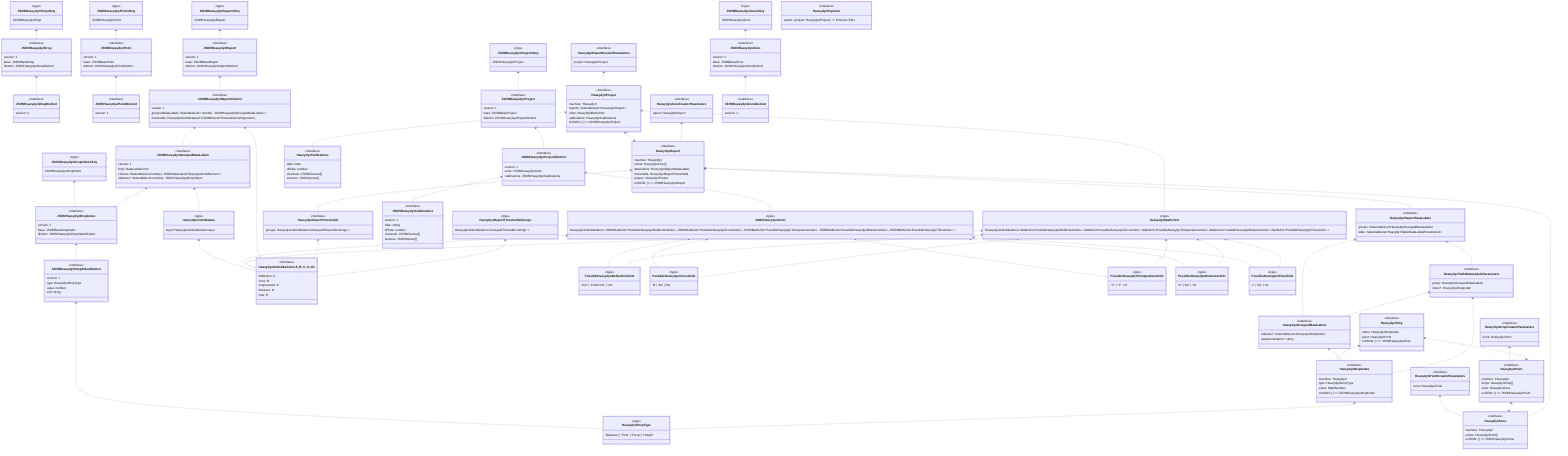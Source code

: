 classDiagram
class HeavydynDropCreatorParameters {
  <<interface>>
  point: HeavydynPoint
}
HeavydynDropCreatorParameters <.. HeavydynPoint


class JSONHeavydynDropVAny {
  <<type>>
  JSONHeavydynDrop
}
JSONHeavydynDropVAny <.. JSONHeavydynDrop


class JSONHeavydynDrop {
  <<interface>>
  version: 1
  base: JSONBaseDrop
  distinct: JSONHeavydynDropDistinct
}
JSONHeavydynDrop <.. JSONHeavydynDropDistinct


class JSONHeavydynDropDistinct {
  <<interface>>
  version: 1
}



class JSONHeavydynDropIndexVAny {
  <<type>>
  JSONHeavydynDropIndex
}
JSONHeavydynDropIndexVAny <.. JSONHeavydynDropIndex


class JSONHeavydynDropIndex {
  <<interface>>
  version: 1
  base: JSONBaseDropIndex
  distinct: JSONHeavydynDropIndexDistinct
}
JSONHeavydynDropIndex <.. JSONHeavydynDropIndexDistinct


class JSONHeavydynDropIndexDistinct {
  <<interface>>
  version: 1
  type: HeavydynDropType
  value: number
  unit: string
}
JSONHeavydynDropIndexDistinct <.. HeavydynDropType


class HeavydynDropType {
  <<type>>
  'Distance' | 'Time' | 'Force' | 'Height'
}



class HeavydynDrop {
  <<interface>>
  index: HeavydynDropIndex
  point: HeavydynPoint
  toJSON: #40;#41; =#62; JSONHeavydynDrop
}
HeavydynDrop <.. HeavydynDropIndex
HeavydynDrop <..< HeavydynPoint


class HeavydynDropIndex {
  <<interface>>
  machine: 'Heavydyn'
  type: HeavydynDropType
  value: MathNumber
  toJSON: #40;#41; =#62; JSONHeavydynDropIndex
}
HeavydynDropIndex <.. HeavydynDropType


class HeavydynUnitsSkeleton~A, B, C, D, E~ {
  <<interface>>
  deflection: A
  force: B
  temperature: C
  distance: D
  time: E
}



class HeavydynUnitsNames {
  <<type>>
  keyof HeavydynUnitsSkeleton#60;any#62;
}
HeavydynUnitsNames <.. HeavydynUnitsSkeleton~A, B, C, D, E~


class PossibleHeavydynDeflectionUnits {
  <<type>>
  'mm' | '1/100 mm' | 'um'
}



class PossibleHeavydynForceUnits {
  <<type>>
  'N' | 'kN' | 'lbs'
}



class PossibleHeavydynTemperatureUnits {
  <<type>>
  '°C' | '°F' | 'K'
}



class PossibleHeavydynDistanceUnits {
  <<type>>
  'm' | 'km' | 'mi'
}



class PossibleHeavydynTimeUnits {
  <<type>>
  's' | 'ms' | 'us'
}



class JSONHeavydynUnits {
  <<type>>
  HeavydynUnitsSkeleton#60;   JSONMathUnit#60;PossibleHeavydynDeflectionUnits#62;,   JSONMathUnit#60;PossibleHeavydynForceUnits#62;,   JSONMathUnit#60;PossibleHeavydynTemperatureUnits#62;,   JSONMathUnit#60;PossibleHeavydynDistanceUnits#62;,   JSONMathUnit#60;PossibleHeavydynTimeUnits#62; #62;
}
JSONHeavydynUnits <.. HeavydynUnitsSkeleton~A, B, C, D, E~
JSONHeavydynUnits <.. PossibleHeavydynDeflectionUnits
JSONHeavydynUnits <.. PossibleHeavydynForceUnits
JSONHeavydynUnits <.. PossibleHeavydynTemperatureUnits
JSONHeavydynUnits <.. PossibleHeavydynDistanceUnits
JSONHeavydynUnits <.. PossibleHeavydynTimeUnits


class HeavydynMathUnits {
  <<type>>
  HeavydynUnitsSkeleton#60;   MathUnit#60;PossibleHeavydynDeflectionUnits#62;,   MathUnit#60;PossibleHeavydynForceUnits#62;,   MathUnit#60;PossibleHeavydynTemperatureUnits#62;,   MathUnit#60;PossibleHeavydynDistanceUnits#62;,   MathUnit#60;PossibleHeavydynTimeUnits#62; #62;
}
HeavydynMathUnits <.. HeavydynUnitsSkeleton~A, B, C, D, E~
HeavydynMathUnits <.. PossibleHeavydynDeflectionUnits
HeavydynMathUnits <.. PossibleHeavydynForceUnits
HeavydynMathUnits <.. PossibleHeavydynTemperatureUnits
HeavydynMathUnits <.. PossibleHeavydynDistanceUnits
HeavydynMathUnits <.. PossibleHeavydynTimeUnits


class HeavydynPointCreatorParameters {
  <<interface>>
  zone: HeavydynZone
}
HeavydynPointCreatorParameters <.. HeavydynZone


class JSONHeavydynPointVAny {
  <<type>>
  JSONHeavydynPoint
}
JSONHeavydynPointVAny <.. JSONHeavydynPoint


class JSONHeavydynPoint {
  <<interface>>
  version: 1
  base: JSONBasePoint
  distinct: JSONHeavydynPointDistinct
}
JSONHeavydynPoint <.. JSONHeavydynPointDistinct


class JSONHeavydynPointDistinct {
  <<interface>>
  version: 1
}



class HeavydynPoint {
  <<interface>>
  machine: 'Heavydyn'
  drops: HeavydynDrop[]
  zone: HeavydynZone
  toJSON: #40;#41; =#62; JSONHeavydynPoint
}
HeavydynPoint <..< HeavydynZone


class JSONHeavydynProjectVAny {
  <<type>>
  JSONHeavydynProject
}
JSONHeavydynProjectVAny <.. JSONHeavydynProject


class JSONHeavydynProject {
  <<interface>>
  version: 1
  base: JSONBaseProject
  distinct: JSONHeavydynProjectDistinct
}
JSONHeavydynProject <.. JSONHeavydynProjectDistinct


class JSONHeavydynProjectDistinct {
  <<interface>>
  version: 1
  units: JSONHeavydynUnits
  calibrations: JSONHeavydynCalibrations
}
JSONHeavydynProjectDistinct <.. JSONHeavydynUnits
JSONHeavydynProjectDistinct <.. JSONHeavydynCalibrations


class JSONHeavydynCalibrations {
  <<interface>>
  version: 1
  date: string
  dPlate: number
  channels: JSONChannel[]
  sensors: JSONSensor[]
}



class HeavydynProject {
  <<interface>>
  machine: 'Heavydyn'
  reports: SelectableList#60;HeavydynReport#62;
  units: HeavydynMathUnits
  calibrations: HeavydynCalibrations
  toJSON: #40;#41; =#62; JSONHeavydynProject
}
HeavydynProject <..< HeavydynReport
HeavydynProject <.. HeavydynMathUnits
HeavydynProject <.. HeavydynCalibrations


class HeavydynCalibrations {
  <<interface>>
  date: Date
  dPlate: number
  channels: JSONChannel[]
  sensors: JSONSensor[]
}



class HeavydynReportCreatorParameters {
  <<interface>>
  project: HeavydynProject
}
HeavydynReportCreatorParameters <.. HeavydynProject


class JSONHeavydynReportVAny {
  <<type>>
  JSONHeavydynReport
}
JSONHeavydynReportVAny <.. JSONHeavydynReport


class JSONHeavydynReport {
  <<interface>>
  version: 1
  base: JSONBaseReport
  distinct: JSONHeavydynReportDistinct
}
JSONHeavydynReport <.. JSONHeavydynReportDistinct


class JSONHeavydynReportDistinct {
  <<interface>>
  version: 1
  groupedDataLabels: SelectableList#60;     number,     JSONHeavydynGroupedDataLabels   #62;
  thresholds: HeavydynUnitsSkeleton#60;JSONDistinctThresholdsConfiguration#62;
}
JSONHeavydynReportDistinct <.. JSONHeavydynGroupedDataLabels
JSONHeavydynReportDistinct <.. HeavydynUnitsSkeleton~A, B, C, D, E~


class JSONHeavydynGroupedDataLabels {
  <<interface>>
  version: 1
  from: DataLabelsFrom
  choices: SelectableList#60;number, JSONDataLabel#60;HeavydynUnitsNames#62;#62;
  indexes?: SelectableList#60;number, JSONHeavydynDropIndex#62;
}
JSONHeavydynGroupedDataLabels <.. HeavydynUnitsNames
JSONHeavydynGroupedDataLabels <.. JSONHeavydynDropIndex


class HeavydynReport {
  <<interface>>
  machine: 'Heavydyn'
  zones: HeavydynZone[]
  dataLabels: HeavydynReportDataLabels
  thresholds: HeavydynReportThresholds
  project: HeavydynProject
  toJSON: #40;#41; =#62; JSONHeavydynReport
}
HeavydynReport <.. HeavydynZone
HeavydynReport <.. HeavydynReportDataLabels
HeavydynReport <.. HeavydynReportThresholds


class HeavydynReportDataLabels {
  <<interface>>
  groups: SelectableList#60;HeavydynGroupedDataLabels#62;
  table: SelectableList#60;HeavydynTableDataLabelsParameters#62;
}
HeavydynReportDataLabels <.. HeavydynGroupedDataLabels
HeavydynReportDataLabels <.. HeavydynTableDataLabelsParameters


class HeavydynGroupedDataLabels {
  <<interface>>
  indexes?: SelectableList#60;HeavydynDropIndex#62;
  sequenceName?: string
}
HeavydynGroupedDataLabels <.. HeavydynDropIndex


class HeavydynTableDataLabelsParameters {
  <<interface>>
  group: HeavydynGroupedDataLabels
  index?: HeavydynDropIndex
}
HeavydynTableDataLabelsParameters <.. HeavydynGroupedDataLabels
HeavydynTableDataLabelsParameters <.. HeavydynDropIndex


class HeavydynReportThresholds {
  <<interface>>
  groups: HeavydynUnitsSkeleton#60;GroupedThresolds#60;string#62;#62;
}
HeavydynReportThresholds <.. HeavydynUnitsSkeleton~A, B, C, D, E~


class HeavydynReportThresholdsGroups {
  <<type>>
  HeavydynUnitsSkeleton#60;   GroupedThresolds#60;string#62; #62;
}
HeavydynReportThresholdsGroups <.. HeavydynUnitsSkeleton~A, B, C, D, E~


class HeavydynZoneCreatorParameters {
  <<interface>>
  report: HeavydynReport
}
HeavydynZoneCreatorParameters <.. HeavydynReport


class JSONHeavydynZoneVAny {
  <<type>>
  JSONHeavydynZone
}
JSONHeavydynZoneVAny <.. JSONHeavydynZone


class JSONHeavydynZone {
  <<interface>>
  version: 1
  base: JSONBaseZone
  distinct: JSONHeavydynZoneDistinct
}
JSONHeavydynZone <.. JSONHeavydynZoneDistinct


class JSONHeavydynZoneDistinct {
  <<interface>>
  version: 1
}



class HeavydynZone {
  <<interface>>
  machine: 'Heavydyn'
  points: HeavydynPoint[]
  toJSON: #40;#41; =#62; JSONHeavydynZone
}



class HeavydynExporter {
  <<interface>>
  export: #40;project: HeavydynProject#41; =#62; Promise#60;File#62;
}
